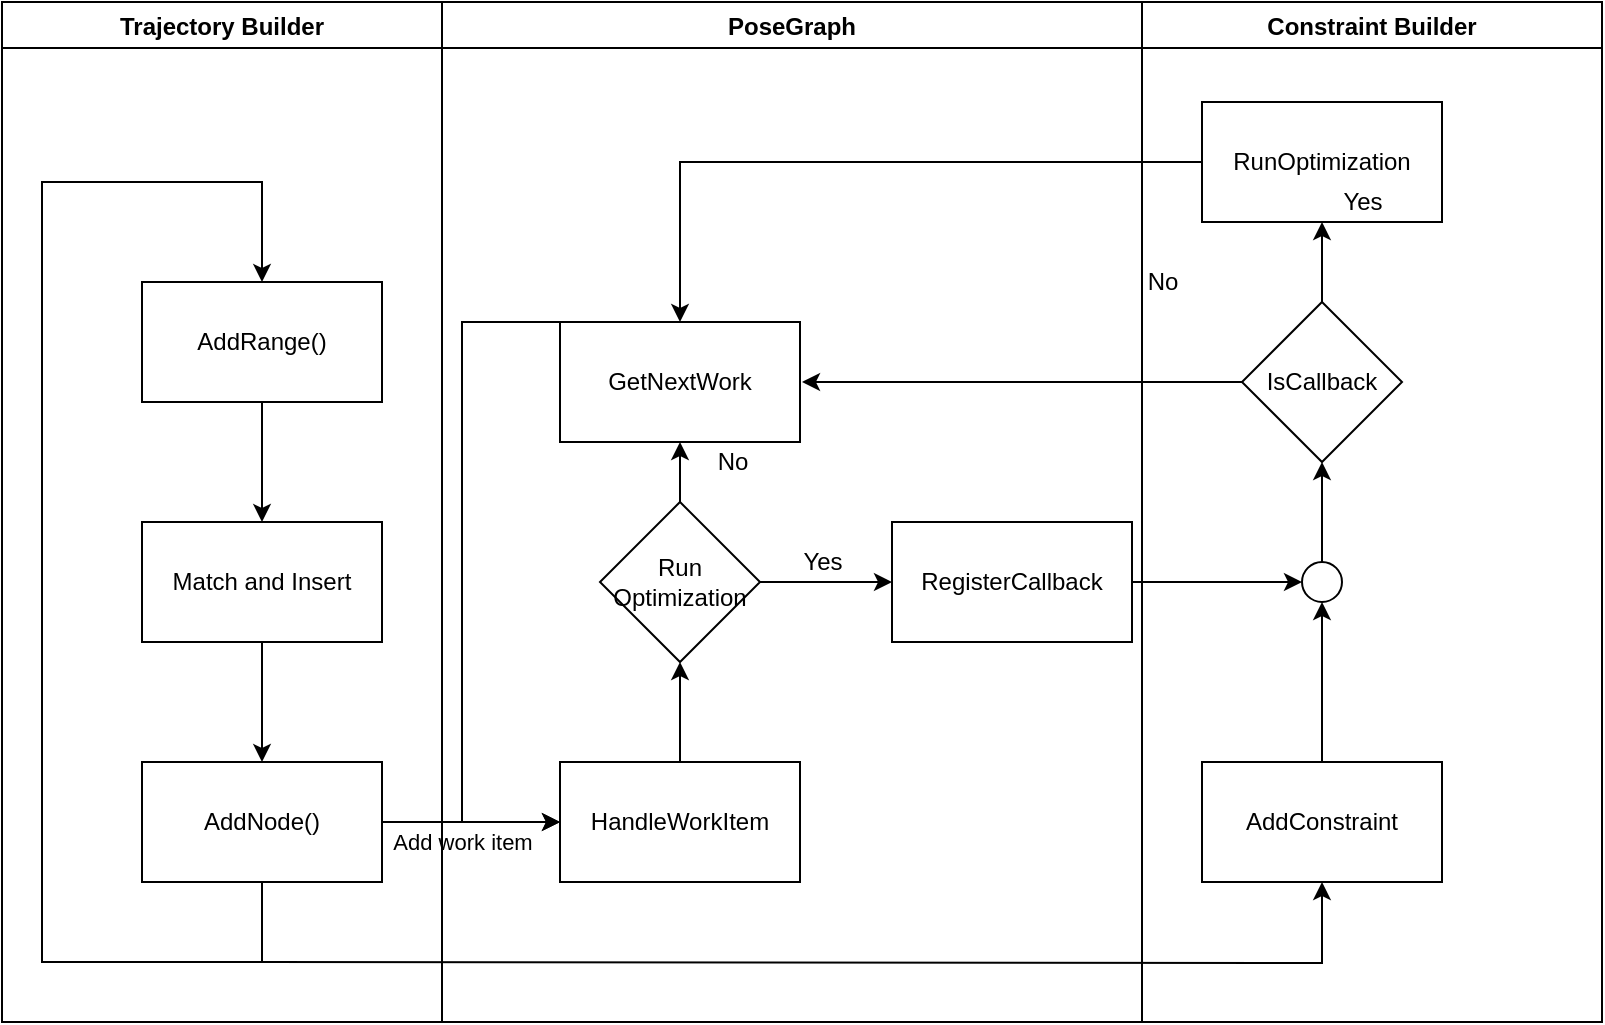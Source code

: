 <mxfile version="13.10.0" type="github">
  <diagram id="fHDqY1Y2VMxDnZg57qCj" name="Page-1">
    <mxGraphModel dx="1568" dy="1147" grid="1" gridSize="10" guides="1" tooltips="1" connect="1" arrows="1" fold="1" page="1" pageScale="1" pageWidth="827" pageHeight="1169" math="0" shadow="0">
      <root>
        <mxCell id="0" />
        <mxCell id="1" parent="0" />
        <mxCell id="Mumdgj_BCuMlS188kVir-10" value="" style="edgeStyle=orthogonalEdgeStyle;rounded=0;orthogonalLoop=1;jettySize=auto;html=1;" edge="1" parent="1" source="Mumdgj_BCuMlS188kVir-1" target="Mumdgj_BCuMlS188kVir-2">
          <mxGeometry relative="1" as="geometry" />
        </mxCell>
        <mxCell id="Mumdgj_BCuMlS188kVir-1" value="AddRange()" style="rounded=0;whiteSpace=wrap;html=1;" vertex="1" parent="1">
          <mxGeometry x="70" y="210" width="120" height="60" as="geometry" />
        </mxCell>
        <mxCell id="Mumdgj_BCuMlS188kVir-11" value="" style="edgeStyle=orthogonalEdgeStyle;rounded=0;orthogonalLoop=1;jettySize=auto;html=1;" edge="1" parent="1" source="Mumdgj_BCuMlS188kVir-2" target="Mumdgj_BCuMlS188kVir-3">
          <mxGeometry relative="1" as="geometry" />
        </mxCell>
        <mxCell id="Mumdgj_BCuMlS188kVir-2" value="Match and Insert" style="rounded=0;whiteSpace=wrap;html=1;" vertex="1" parent="1">
          <mxGeometry x="70" y="330" width="120" height="60" as="geometry" />
        </mxCell>
        <mxCell id="Mumdgj_BCuMlS188kVir-13" style="edgeStyle=orthogonalEdgeStyle;rounded=0;orthogonalLoop=1;jettySize=auto;html=1;entryX=0.5;entryY=0;entryDx=0;entryDy=0;" edge="1" parent="1" source="Mumdgj_BCuMlS188kVir-3" target="Mumdgj_BCuMlS188kVir-1">
          <mxGeometry relative="1" as="geometry">
            <mxPoint x="130" y="590" as="targetPoint" />
            <Array as="points">
              <mxPoint x="130" y="550" />
              <mxPoint x="20" y="550" />
              <mxPoint x="20" y="160" />
              <mxPoint x="130" y="160" />
            </Array>
          </mxGeometry>
        </mxCell>
        <mxCell id="Mumdgj_BCuMlS188kVir-29" value="" style="edgeStyle=orthogonalEdgeStyle;rounded=0;orthogonalLoop=1;jettySize=auto;html=1;" edge="1" parent="1" source="Mumdgj_BCuMlS188kVir-3" target="Mumdgj_BCuMlS188kVir-4">
          <mxGeometry relative="1" as="geometry" />
        </mxCell>
        <mxCell id="Mumdgj_BCuMlS188kVir-30" value="Add work item" style="edgeLabel;html=1;align=center;verticalAlign=middle;resizable=0;points=[];" vertex="1" connectable="0" parent="Mumdgj_BCuMlS188kVir-29">
          <mxGeometry x="-0.281" y="1" relative="1" as="geometry">
            <mxPoint x="8" y="11" as="offset" />
          </mxGeometry>
        </mxCell>
        <mxCell id="Mumdgj_BCuMlS188kVir-3" value="AddNode()" style="rounded=0;whiteSpace=wrap;html=1;" vertex="1" parent="1">
          <mxGeometry x="70" y="450" width="120" height="60" as="geometry" />
        </mxCell>
        <mxCell id="Mumdgj_BCuMlS188kVir-21" value="" style="edgeStyle=orthogonalEdgeStyle;rounded=0;orthogonalLoop=1;jettySize=auto;html=1;" edge="1" parent="1" source="Mumdgj_BCuMlS188kVir-4" target="Mumdgj_BCuMlS188kVir-5">
          <mxGeometry relative="1" as="geometry" />
        </mxCell>
        <mxCell id="Mumdgj_BCuMlS188kVir-41" style="edgeStyle=orthogonalEdgeStyle;rounded=0;orthogonalLoop=1;jettySize=auto;html=1;entryX=0.5;entryY=1;entryDx=0;entryDy=0;" edge="1" parent="1" target="Mumdgj_BCuMlS188kVir-14">
          <mxGeometry relative="1" as="geometry">
            <mxPoint x="600" y="480" as="targetPoint" />
            <mxPoint x="130" y="550" as="sourcePoint" />
          </mxGeometry>
        </mxCell>
        <mxCell id="Mumdgj_BCuMlS188kVir-4" value="HandleWorkItem" style="rounded=0;whiteSpace=wrap;html=1;" vertex="1" parent="1">
          <mxGeometry x="279" y="450" width="120" height="60" as="geometry" />
        </mxCell>
        <mxCell id="Mumdgj_BCuMlS188kVir-7" value="" style="edgeStyle=orthogonalEdgeStyle;rounded=0;orthogonalLoop=1;jettySize=auto;html=1;" edge="1" parent="1" source="Mumdgj_BCuMlS188kVir-5" target="Mumdgj_BCuMlS188kVir-6">
          <mxGeometry relative="1" as="geometry" />
        </mxCell>
        <mxCell id="Mumdgj_BCuMlS188kVir-9" value="" style="edgeStyle=orthogonalEdgeStyle;rounded=0;orthogonalLoop=1;jettySize=auto;html=1;" edge="1" parent="1" source="Mumdgj_BCuMlS188kVir-5" target="Mumdgj_BCuMlS188kVir-8">
          <mxGeometry relative="1" as="geometry" />
        </mxCell>
        <mxCell id="Mumdgj_BCuMlS188kVir-5" value="Run Optimization" style="rhombus;whiteSpace=wrap;html=1;" vertex="1" parent="1">
          <mxGeometry x="299" y="320" width="80" height="80" as="geometry" />
        </mxCell>
        <mxCell id="Mumdgj_BCuMlS188kVir-6" value="RegisterCallback" style="whiteSpace=wrap;html=1;" vertex="1" parent="1">
          <mxGeometry x="445" y="330" width="120" height="60" as="geometry" />
        </mxCell>
        <mxCell id="Mumdgj_BCuMlS188kVir-28" style="edgeStyle=orthogonalEdgeStyle;rounded=0;orthogonalLoop=1;jettySize=auto;html=1;entryX=0;entryY=0.5;entryDx=0;entryDy=0;" edge="1" parent="1" source="Mumdgj_BCuMlS188kVir-8" target="Mumdgj_BCuMlS188kVir-4">
          <mxGeometry relative="1" as="geometry">
            <mxPoint x="230" y="480" as="targetPoint" />
            <Array as="points">
              <mxPoint x="230" y="230" />
              <mxPoint x="230" y="480" />
            </Array>
          </mxGeometry>
        </mxCell>
        <mxCell id="Mumdgj_BCuMlS188kVir-18" value="" style="edgeStyle=orthogonalEdgeStyle;rounded=0;orthogonalLoop=1;jettySize=auto;html=1;" edge="1" parent="1" source="Mumdgj_BCuMlS188kVir-23" target="Mumdgj_BCuMlS188kVir-17">
          <mxGeometry relative="1" as="geometry" />
        </mxCell>
        <mxCell id="Mumdgj_BCuMlS188kVir-14" value="AddConstraint" style="rounded=0;whiteSpace=wrap;html=1;" vertex="1" parent="1">
          <mxGeometry x="600" y="450" width="120" height="60" as="geometry" />
        </mxCell>
        <mxCell id="Mumdgj_BCuMlS188kVir-20" value="" style="edgeStyle=orthogonalEdgeStyle;rounded=0;orthogonalLoop=1;jettySize=auto;html=1;" edge="1" parent="1" source="Mumdgj_BCuMlS188kVir-17" target="Mumdgj_BCuMlS188kVir-19">
          <mxGeometry relative="1" as="geometry" />
        </mxCell>
        <mxCell id="Mumdgj_BCuMlS188kVir-32" style="edgeStyle=orthogonalEdgeStyle;rounded=0;orthogonalLoop=1;jettySize=auto;html=1;" edge="1" parent="1" source="Mumdgj_BCuMlS188kVir-17">
          <mxGeometry relative="1" as="geometry">
            <mxPoint x="400" y="260" as="targetPoint" />
          </mxGeometry>
        </mxCell>
        <mxCell id="Mumdgj_BCuMlS188kVir-31" style="edgeStyle=orthogonalEdgeStyle;rounded=0;orthogonalLoop=1;jettySize=auto;html=1;entryX=0.5;entryY=0;entryDx=0;entryDy=0;" edge="1" parent="1" source="Mumdgj_BCuMlS188kVir-19" target="Mumdgj_BCuMlS188kVir-8">
          <mxGeometry relative="1" as="geometry" />
        </mxCell>
        <mxCell id="Mumdgj_BCuMlS188kVir-19" value="RunOptimization" style="whiteSpace=wrap;html=1;rounded=0;" vertex="1" parent="1">
          <mxGeometry x="600" y="120" width="120" height="60" as="geometry" />
        </mxCell>
        <mxCell id="Mumdgj_BCuMlS188kVir-22" value="" style="endArrow=classic;html=1;exitX=1;exitY=0.5;exitDx=0;exitDy=0;entryX=0;entryY=0.5;entryDx=0;entryDy=0;" edge="1" parent="1" source="Mumdgj_BCuMlS188kVir-6" target="Mumdgj_BCuMlS188kVir-23">
          <mxGeometry width="50" height="50" relative="1" as="geometry">
            <mxPoint x="380" y="430" as="sourcePoint" />
            <mxPoint x="660" y="360" as="targetPoint" />
          </mxGeometry>
        </mxCell>
        <mxCell id="Mumdgj_BCuMlS188kVir-23" value="" style="ellipse;whiteSpace=wrap;html=1;aspect=fixed;" vertex="1" parent="1">
          <mxGeometry x="650" y="350" width="20" height="20" as="geometry" />
        </mxCell>
        <mxCell id="Mumdgj_BCuMlS188kVir-24" value="" style="edgeStyle=orthogonalEdgeStyle;rounded=0;orthogonalLoop=1;jettySize=auto;html=1;" edge="1" parent="1" source="Mumdgj_BCuMlS188kVir-14" target="Mumdgj_BCuMlS188kVir-23">
          <mxGeometry relative="1" as="geometry">
            <mxPoint x="660" y="450" as="sourcePoint" />
            <mxPoint x="660" y="310" as="targetPoint" />
          </mxGeometry>
        </mxCell>
        <mxCell id="Mumdgj_BCuMlS188kVir-33" value="Yes" style="text;html=1;align=center;verticalAlign=middle;resizable=0;points=[];autosize=1;" vertex="1" parent="1">
          <mxGeometry x="660" y="160" width="40" height="20" as="geometry" />
        </mxCell>
        <mxCell id="Mumdgj_BCuMlS188kVir-34" value="No" style="text;html=1;align=center;verticalAlign=middle;resizable=0;points=[];autosize=1;" vertex="1" parent="1">
          <mxGeometry x="565" y="200" width="30" height="20" as="geometry" />
        </mxCell>
        <mxCell id="Mumdgj_BCuMlS188kVir-35" value="Yes" style="text;html=1;align=center;verticalAlign=middle;resizable=0;points=[];autosize=1;" vertex="1" parent="1">
          <mxGeometry x="390" y="340" width="40" height="20" as="geometry" />
        </mxCell>
        <mxCell id="Mumdgj_BCuMlS188kVir-36" value="No" style="text;html=1;align=center;verticalAlign=middle;resizable=0;points=[];autosize=1;" vertex="1" parent="1">
          <mxGeometry x="350" y="290" width="30" height="20" as="geometry" />
        </mxCell>
        <mxCell id="Mumdgj_BCuMlS188kVir-37" value="Trajectory Builder" style="swimlane;" vertex="1" parent="1">
          <mxGeometry y="70" width="220" height="510" as="geometry" />
        </mxCell>
        <mxCell id="Mumdgj_BCuMlS188kVir-38" value="PoseGraph" style="swimlane;" vertex="1" parent="1">
          <mxGeometry x="220" y="70" width="350" height="510" as="geometry" />
        </mxCell>
        <mxCell id="Mumdgj_BCuMlS188kVir-8" value="GetNextWork" style="whiteSpace=wrap;html=1;" vertex="1" parent="Mumdgj_BCuMlS188kVir-38">
          <mxGeometry x="59" y="160" width="120" height="60" as="geometry" />
        </mxCell>
        <mxCell id="Mumdgj_BCuMlS188kVir-39" value="Constraint Builder" style="swimlane;" vertex="1" parent="1">
          <mxGeometry x="570" y="70" width="230" height="510" as="geometry" />
        </mxCell>
        <mxCell id="Mumdgj_BCuMlS188kVir-17" value="IsCallback" style="rhombus;whiteSpace=wrap;html=1;rounded=0;" vertex="1" parent="Mumdgj_BCuMlS188kVir-39">
          <mxGeometry x="50" y="150" width="80" height="80" as="geometry" />
        </mxCell>
      </root>
    </mxGraphModel>
  </diagram>
</mxfile>

